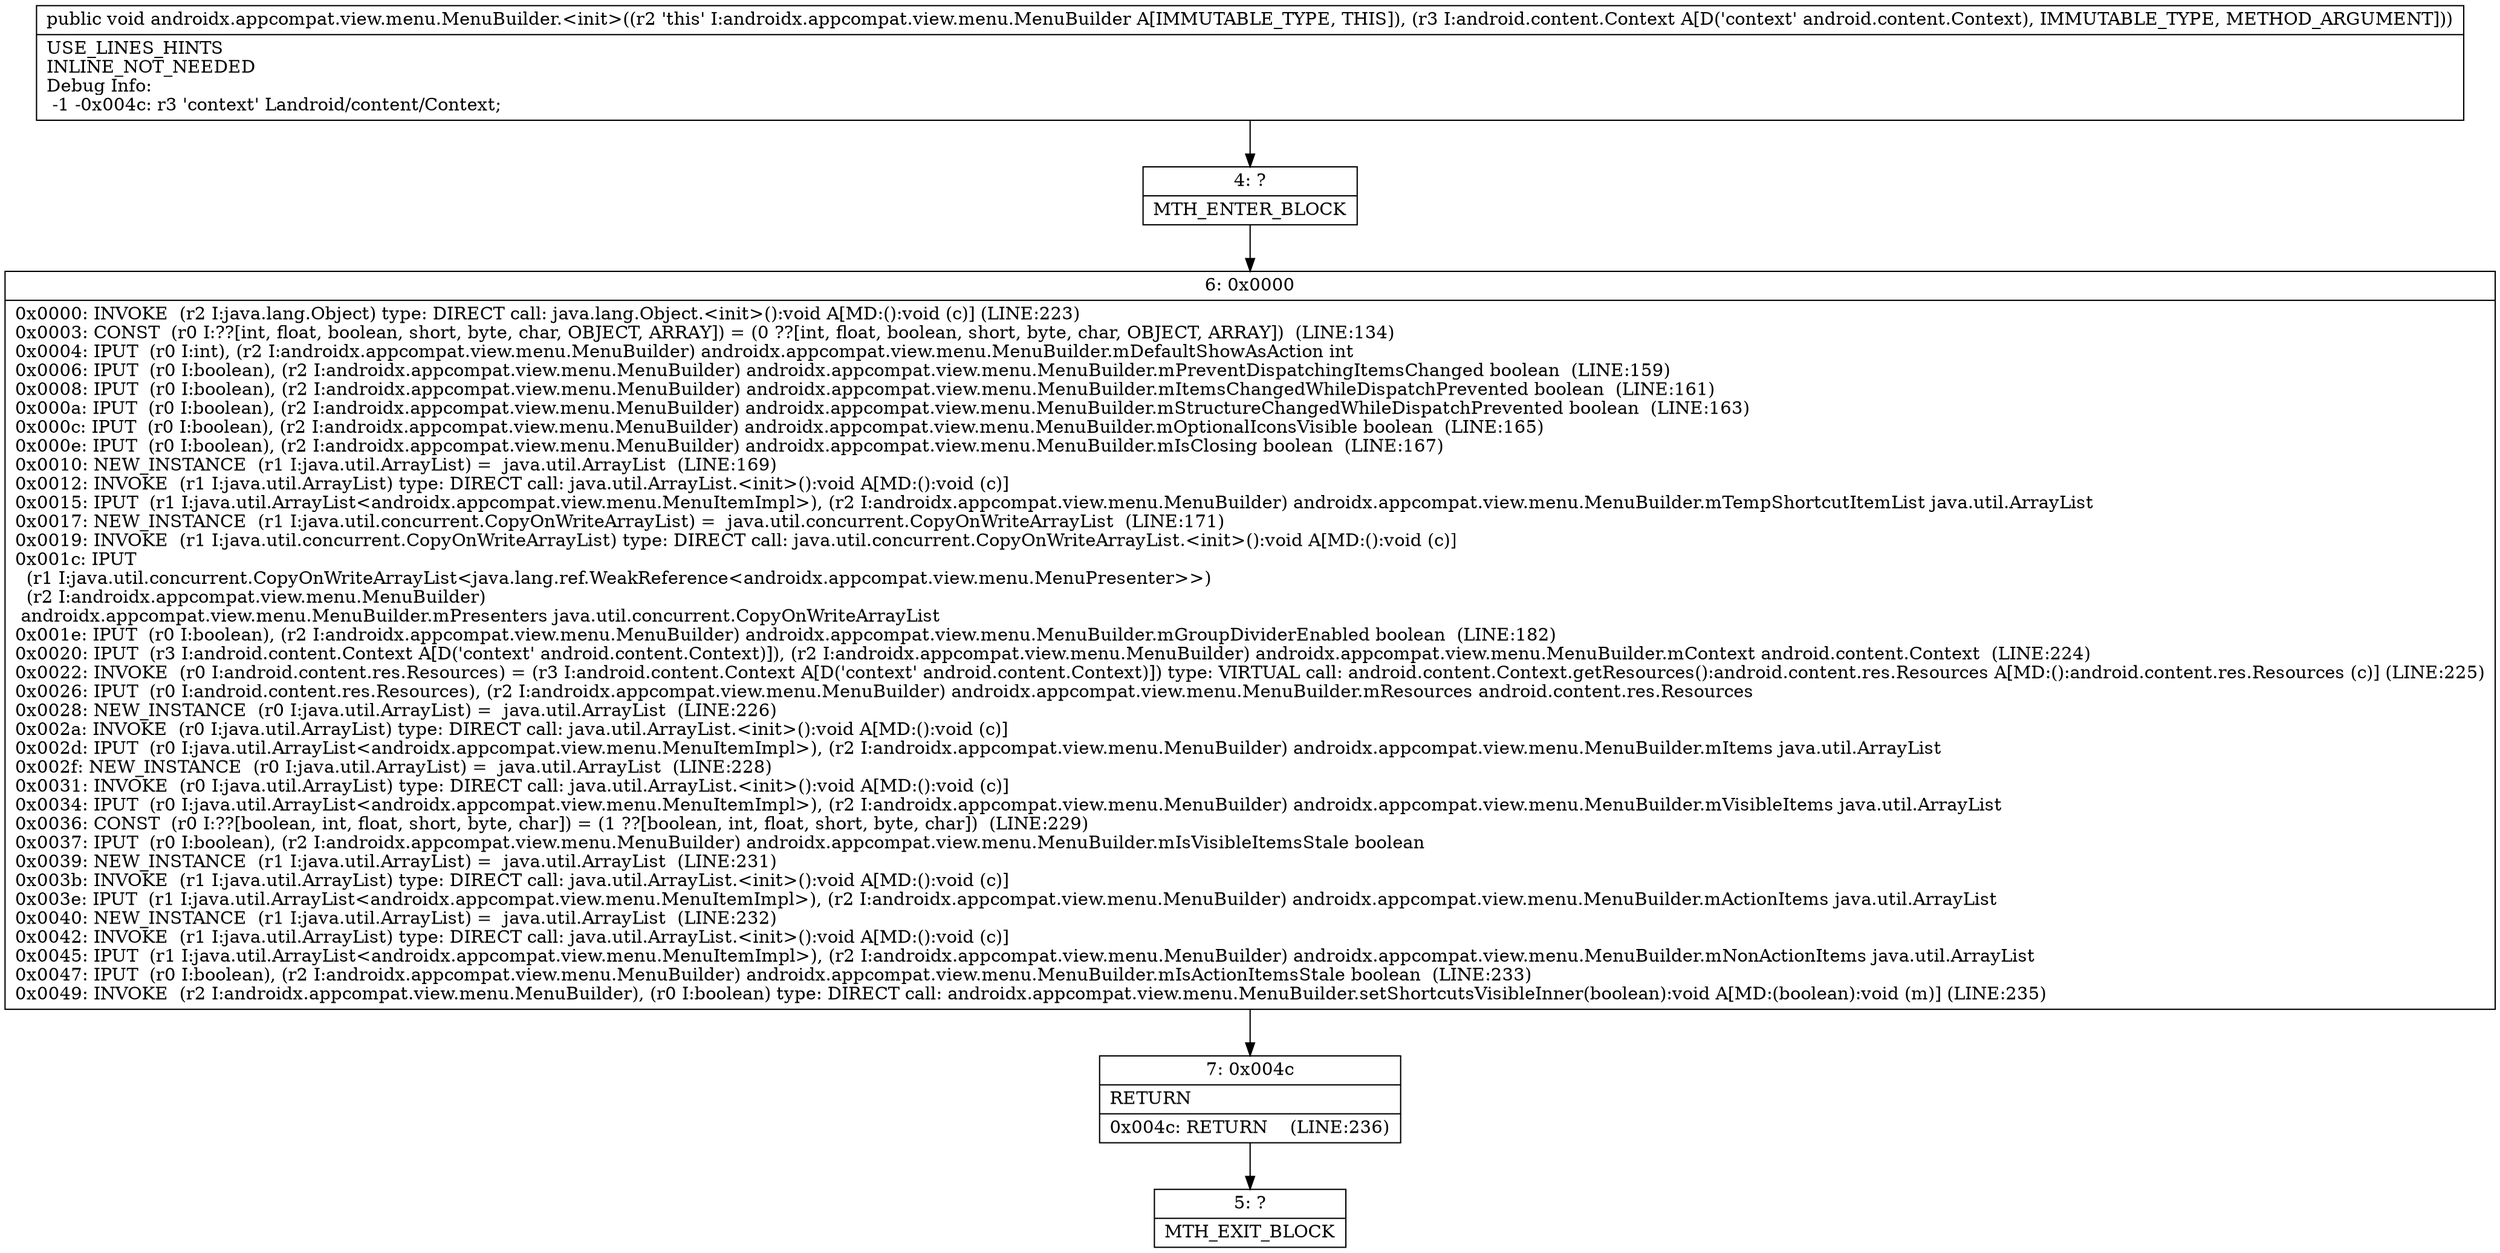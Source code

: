 digraph "CFG forandroidx.appcompat.view.menu.MenuBuilder.\<init\>(Landroid\/content\/Context;)V" {
Node_4 [shape=record,label="{4\:\ ?|MTH_ENTER_BLOCK\l}"];
Node_6 [shape=record,label="{6\:\ 0x0000|0x0000: INVOKE  (r2 I:java.lang.Object) type: DIRECT call: java.lang.Object.\<init\>():void A[MD:():void (c)] (LINE:223)\l0x0003: CONST  (r0 I:??[int, float, boolean, short, byte, char, OBJECT, ARRAY]) = (0 ??[int, float, boolean, short, byte, char, OBJECT, ARRAY])  (LINE:134)\l0x0004: IPUT  (r0 I:int), (r2 I:androidx.appcompat.view.menu.MenuBuilder) androidx.appcompat.view.menu.MenuBuilder.mDefaultShowAsAction int \l0x0006: IPUT  (r0 I:boolean), (r2 I:androidx.appcompat.view.menu.MenuBuilder) androidx.appcompat.view.menu.MenuBuilder.mPreventDispatchingItemsChanged boolean  (LINE:159)\l0x0008: IPUT  (r0 I:boolean), (r2 I:androidx.appcompat.view.menu.MenuBuilder) androidx.appcompat.view.menu.MenuBuilder.mItemsChangedWhileDispatchPrevented boolean  (LINE:161)\l0x000a: IPUT  (r0 I:boolean), (r2 I:androidx.appcompat.view.menu.MenuBuilder) androidx.appcompat.view.menu.MenuBuilder.mStructureChangedWhileDispatchPrevented boolean  (LINE:163)\l0x000c: IPUT  (r0 I:boolean), (r2 I:androidx.appcompat.view.menu.MenuBuilder) androidx.appcompat.view.menu.MenuBuilder.mOptionalIconsVisible boolean  (LINE:165)\l0x000e: IPUT  (r0 I:boolean), (r2 I:androidx.appcompat.view.menu.MenuBuilder) androidx.appcompat.view.menu.MenuBuilder.mIsClosing boolean  (LINE:167)\l0x0010: NEW_INSTANCE  (r1 I:java.util.ArrayList) =  java.util.ArrayList  (LINE:169)\l0x0012: INVOKE  (r1 I:java.util.ArrayList) type: DIRECT call: java.util.ArrayList.\<init\>():void A[MD:():void (c)]\l0x0015: IPUT  (r1 I:java.util.ArrayList\<androidx.appcompat.view.menu.MenuItemImpl\>), (r2 I:androidx.appcompat.view.menu.MenuBuilder) androidx.appcompat.view.menu.MenuBuilder.mTempShortcutItemList java.util.ArrayList \l0x0017: NEW_INSTANCE  (r1 I:java.util.concurrent.CopyOnWriteArrayList) =  java.util.concurrent.CopyOnWriteArrayList  (LINE:171)\l0x0019: INVOKE  (r1 I:java.util.concurrent.CopyOnWriteArrayList) type: DIRECT call: java.util.concurrent.CopyOnWriteArrayList.\<init\>():void A[MD:():void (c)]\l0x001c: IPUT  \l  (r1 I:java.util.concurrent.CopyOnWriteArrayList\<java.lang.ref.WeakReference\<androidx.appcompat.view.menu.MenuPresenter\>\>)\l  (r2 I:androidx.appcompat.view.menu.MenuBuilder)\l androidx.appcompat.view.menu.MenuBuilder.mPresenters java.util.concurrent.CopyOnWriteArrayList \l0x001e: IPUT  (r0 I:boolean), (r2 I:androidx.appcompat.view.menu.MenuBuilder) androidx.appcompat.view.menu.MenuBuilder.mGroupDividerEnabled boolean  (LINE:182)\l0x0020: IPUT  (r3 I:android.content.Context A[D('context' android.content.Context)]), (r2 I:androidx.appcompat.view.menu.MenuBuilder) androidx.appcompat.view.menu.MenuBuilder.mContext android.content.Context  (LINE:224)\l0x0022: INVOKE  (r0 I:android.content.res.Resources) = (r3 I:android.content.Context A[D('context' android.content.Context)]) type: VIRTUAL call: android.content.Context.getResources():android.content.res.Resources A[MD:():android.content.res.Resources (c)] (LINE:225)\l0x0026: IPUT  (r0 I:android.content.res.Resources), (r2 I:androidx.appcompat.view.menu.MenuBuilder) androidx.appcompat.view.menu.MenuBuilder.mResources android.content.res.Resources \l0x0028: NEW_INSTANCE  (r0 I:java.util.ArrayList) =  java.util.ArrayList  (LINE:226)\l0x002a: INVOKE  (r0 I:java.util.ArrayList) type: DIRECT call: java.util.ArrayList.\<init\>():void A[MD:():void (c)]\l0x002d: IPUT  (r0 I:java.util.ArrayList\<androidx.appcompat.view.menu.MenuItemImpl\>), (r2 I:androidx.appcompat.view.menu.MenuBuilder) androidx.appcompat.view.menu.MenuBuilder.mItems java.util.ArrayList \l0x002f: NEW_INSTANCE  (r0 I:java.util.ArrayList) =  java.util.ArrayList  (LINE:228)\l0x0031: INVOKE  (r0 I:java.util.ArrayList) type: DIRECT call: java.util.ArrayList.\<init\>():void A[MD:():void (c)]\l0x0034: IPUT  (r0 I:java.util.ArrayList\<androidx.appcompat.view.menu.MenuItemImpl\>), (r2 I:androidx.appcompat.view.menu.MenuBuilder) androidx.appcompat.view.menu.MenuBuilder.mVisibleItems java.util.ArrayList \l0x0036: CONST  (r0 I:??[boolean, int, float, short, byte, char]) = (1 ??[boolean, int, float, short, byte, char])  (LINE:229)\l0x0037: IPUT  (r0 I:boolean), (r2 I:androidx.appcompat.view.menu.MenuBuilder) androidx.appcompat.view.menu.MenuBuilder.mIsVisibleItemsStale boolean \l0x0039: NEW_INSTANCE  (r1 I:java.util.ArrayList) =  java.util.ArrayList  (LINE:231)\l0x003b: INVOKE  (r1 I:java.util.ArrayList) type: DIRECT call: java.util.ArrayList.\<init\>():void A[MD:():void (c)]\l0x003e: IPUT  (r1 I:java.util.ArrayList\<androidx.appcompat.view.menu.MenuItemImpl\>), (r2 I:androidx.appcompat.view.menu.MenuBuilder) androidx.appcompat.view.menu.MenuBuilder.mActionItems java.util.ArrayList \l0x0040: NEW_INSTANCE  (r1 I:java.util.ArrayList) =  java.util.ArrayList  (LINE:232)\l0x0042: INVOKE  (r1 I:java.util.ArrayList) type: DIRECT call: java.util.ArrayList.\<init\>():void A[MD:():void (c)]\l0x0045: IPUT  (r1 I:java.util.ArrayList\<androidx.appcompat.view.menu.MenuItemImpl\>), (r2 I:androidx.appcompat.view.menu.MenuBuilder) androidx.appcompat.view.menu.MenuBuilder.mNonActionItems java.util.ArrayList \l0x0047: IPUT  (r0 I:boolean), (r2 I:androidx.appcompat.view.menu.MenuBuilder) androidx.appcompat.view.menu.MenuBuilder.mIsActionItemsStale boolean  (LINE:233)\l0x0049: INVOKE  (r2 I:androidx.appcompat.view.menu.MenuBuilder), (r0 I:boolean) type: DIRECT call: androidx.appcompat.view.menu.MenuBuilder.setShortcutsVisibleInner(boolean):void A[MD:(boolean):void (m)] (LINE:235)\l}"];
Node_7 [shape=record,label="{7\:\ 0x004c|RETURN\l|0x004c: RETURN    (LINE:236)\l}"];
Node_5 [shape=record,label="{5\:\ ?|MTH_EXIT_BLOCK\l}"];
MethodNode[shape=record,label="{public void androidx.appcompat.view.menu.MenuBuilder.\<init\>((r2 'this' I:androidx.appcompat.view.menu.MenuBuilder A[IMMUTABLE_TYPE, THIS]), (r3 I:android.content.Context A[D('context' android.content.Context), IMMUTABLE_TYPE, METHOD_ARGUMENT]))  | USE_LINES_HINTS\lINLINE_NOT_NEEDED\lDebug Info:\l  \-1 \-0x004c: r3 'context' Landroid\/content\/Context;\l}"];
MethodNode -> Node_4;Node_4 -> Node_6;
Node_6 -> Node_7;
Node_7 -> Node_5;
}

